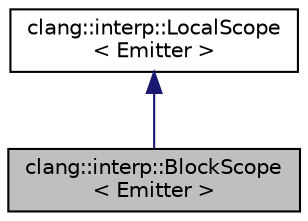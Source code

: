 digraph "clang::interp::BlockScope&lt; Emitter &gt;"
{
 // LATEX_PDF_SIZE
  bgcolor="transparent";
  edge [fontname="Helvetica",fontsize="10",labelfontname="Helvetica",labelfontsize="10"];
  node [fontname="Helvetica",fontsize="10",shape=record];
  Node1 [label="clang::interp::BlockScope\l\< Emitter \>",height=0.2,width=0.4,color="black", fillcolor="grey75", style="filled", fontcolor="black",tooltip="Scope for storage declared in a compound statement."];
  Node2 -> Node1 [dir="back",color="midnightblue",fontsize="10",style="solid",fontname="Helvetica"];
  Node2 [label="clang::interp::LocalScope\l\< Emitter \>",height=0.2,width=0.4,color="black",URL="$classclang_1_1interp_1_1LocalScope.html",tooltip="Scope for local variables."];
}
